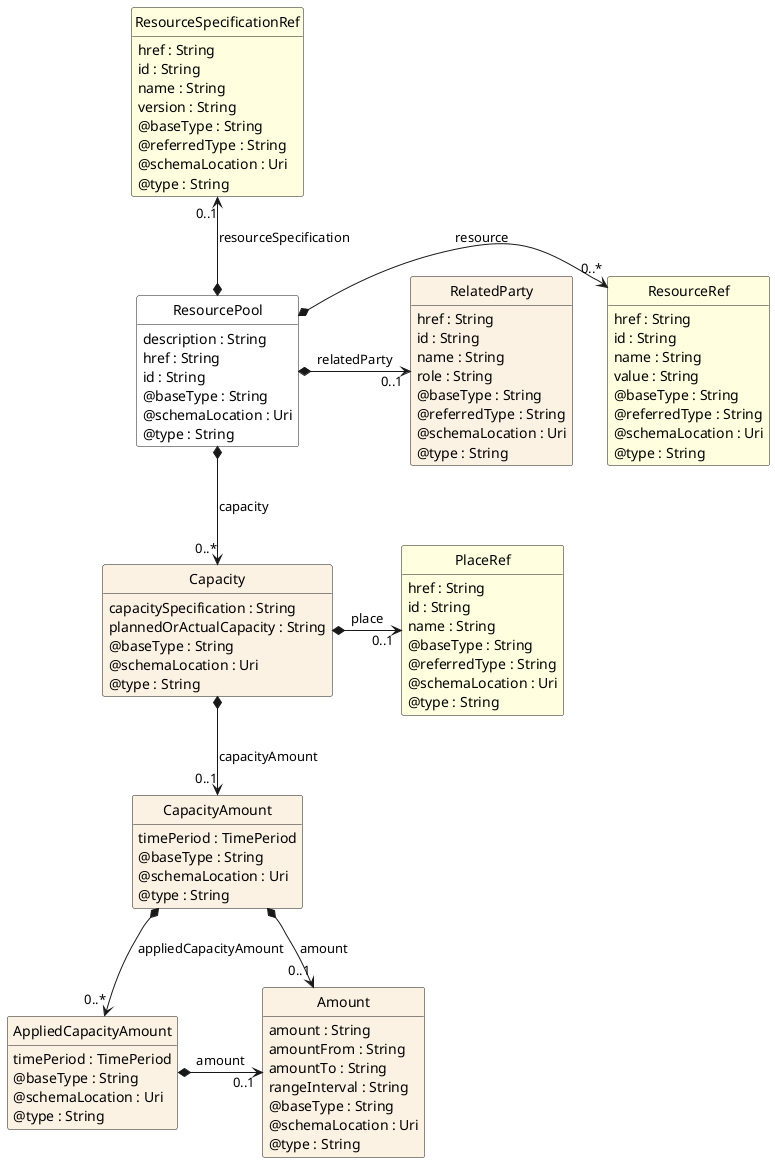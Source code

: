 @startuml
hide circle
hide methods
hide stereotype
show <<Enumeration>> stereotype
skinparam class {
   BackgroundColor<<Enumeration>> #E6F5F7
   BackgroundColor<<Ref>> #FFFFE0
   BackgroundColor<<Pivot>> #FFFFFFF
   BackgroundColor #FCF2E3
}

class ResourcePool  <<Pivot>> {
    description : String
    href : String
    id : String
    @baseType : String
    @schemaLocation : Uri
    @type : String
}

class ResourceRef  <<Ref>> {
    href : String
    id : String
    name : String
    value : String
    @baseType : String
    @referredType : String
    @schemaLocation : Uri
    @type : String
}

class ResourceSpecificationRef  <<Ref>> {
    href : String
    id : String
    name : String
    version : String
    @baseType : String
    @referredType : String
    @schemaLocation : Uri
    @type : String
}

class RelatedParty  {
    href : String
    id : String
    name : String
    role : String
    @baseType : String
    @referredType : String
    @schemaLocation : Uri
    @type : String
}

class Capacity  {
    capacitySpecification : String
    plannedOrActualCapacity : String
    @baseType : String
    @schemaLocation : Uri
    @type : String
}

class PlaceRef  <<Ref>> {
    href : String
    id : String
    name : String
    @baseType : String
    @referredType : String
    @schemaLocation : Uri
    @type : String
}

class CapacityAmount  {
    timePeriod : TimePeriod
    @baseType : String
    @schemaLocation : Uri
    @type : String
}

class Amount  {
    amount : String
    amountFrom : String
    amountTo : String
    rangeInterval : String
    @baseType : String
    @schemaLocation : Uri
    @type : String
}

class AppliedCapacityAmount  {
    timePeriod : TimePeriod
    @baseType : String
    @schemaLocation : Uri
    @type : String
}

ResourcePool *-->  "0..*" Capacity : capacity

Capacity *-->  "0..1" CapacityAmount : capacityAmount

CapacityAmount *-->  "0..1" Amount : amount

CapacityAmount *-->  "0..*" AppliedCapacityAmount : appliedCapacityAmount

AppliedCapacityAmount *-right-> "0..1" Amount : amount

ResourceRef "0..*" <-left-* ResourcePool : resource

ResourcePool *-right-> "0..1" RelatedParty : relatedParty

ResourceSpecificationRef "0..1" <--* ResourcePool : resourceSpecification

PlaceRef "0..1" <-left-* Capacity : place

@enduml